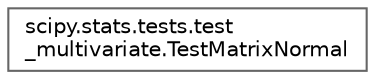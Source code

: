 digraph "Graphical Class Hierarchy"
{
 // LATEX_PDF_SIZE
  bgcolor="transparent";
  edge [fontname=Helvetica,fontsize=10,labelfontname=Helvetica,labelfontsize=10];
  node [fontname=Helvetica,fontsize=10,shape=box,height=0.2,width=0.4];
  rankdir="LR";
  Node0 [id="Node000000",label="scipy.stats.tests.test\l_multivariate.TestMatrixNormal",height=0.2,width=0.4,color="grey40", fillcolor="white", style="filled",URL="$d8/da8/classscipy_1_1stats_1_1tests_1_1test__multivariate_1_1TestMatrixNormal.html",tooltip=" "];
}
